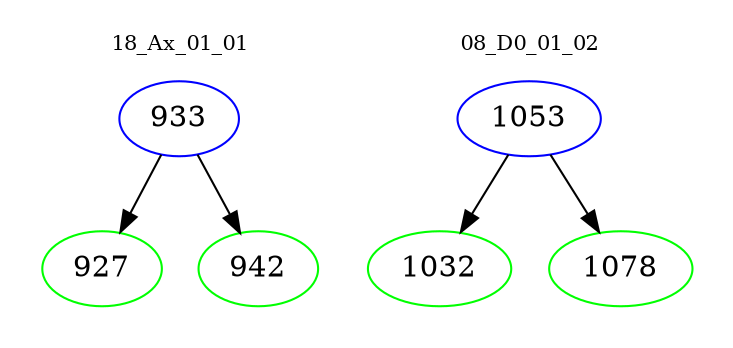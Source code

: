 digraph{
subgraph cluster_0 {
color = white
label = "18_Ax_01_01";
fontsize=10;
T0_933 [label="933", color="blue"]
T0_933 -> T0_927 [color="black"]
T0_927 [label="927", color="green"]
T0_933 -> T0_942 [color="black"]
T0_942 [label="942", color="green"]
}
subgraph cluster_1 {
color = white
label = "08_D0_01_02";
fontsize=10;
T1_1053 [label="1053", color="blue"]
T1_1053 -> T1_1032 [color="black"]
T1_1032 [label="1032", color="green"]
T1_1053 -> T1_1078 [color="black"]
T1_1078 [label="1078", color="green"]
}
}
